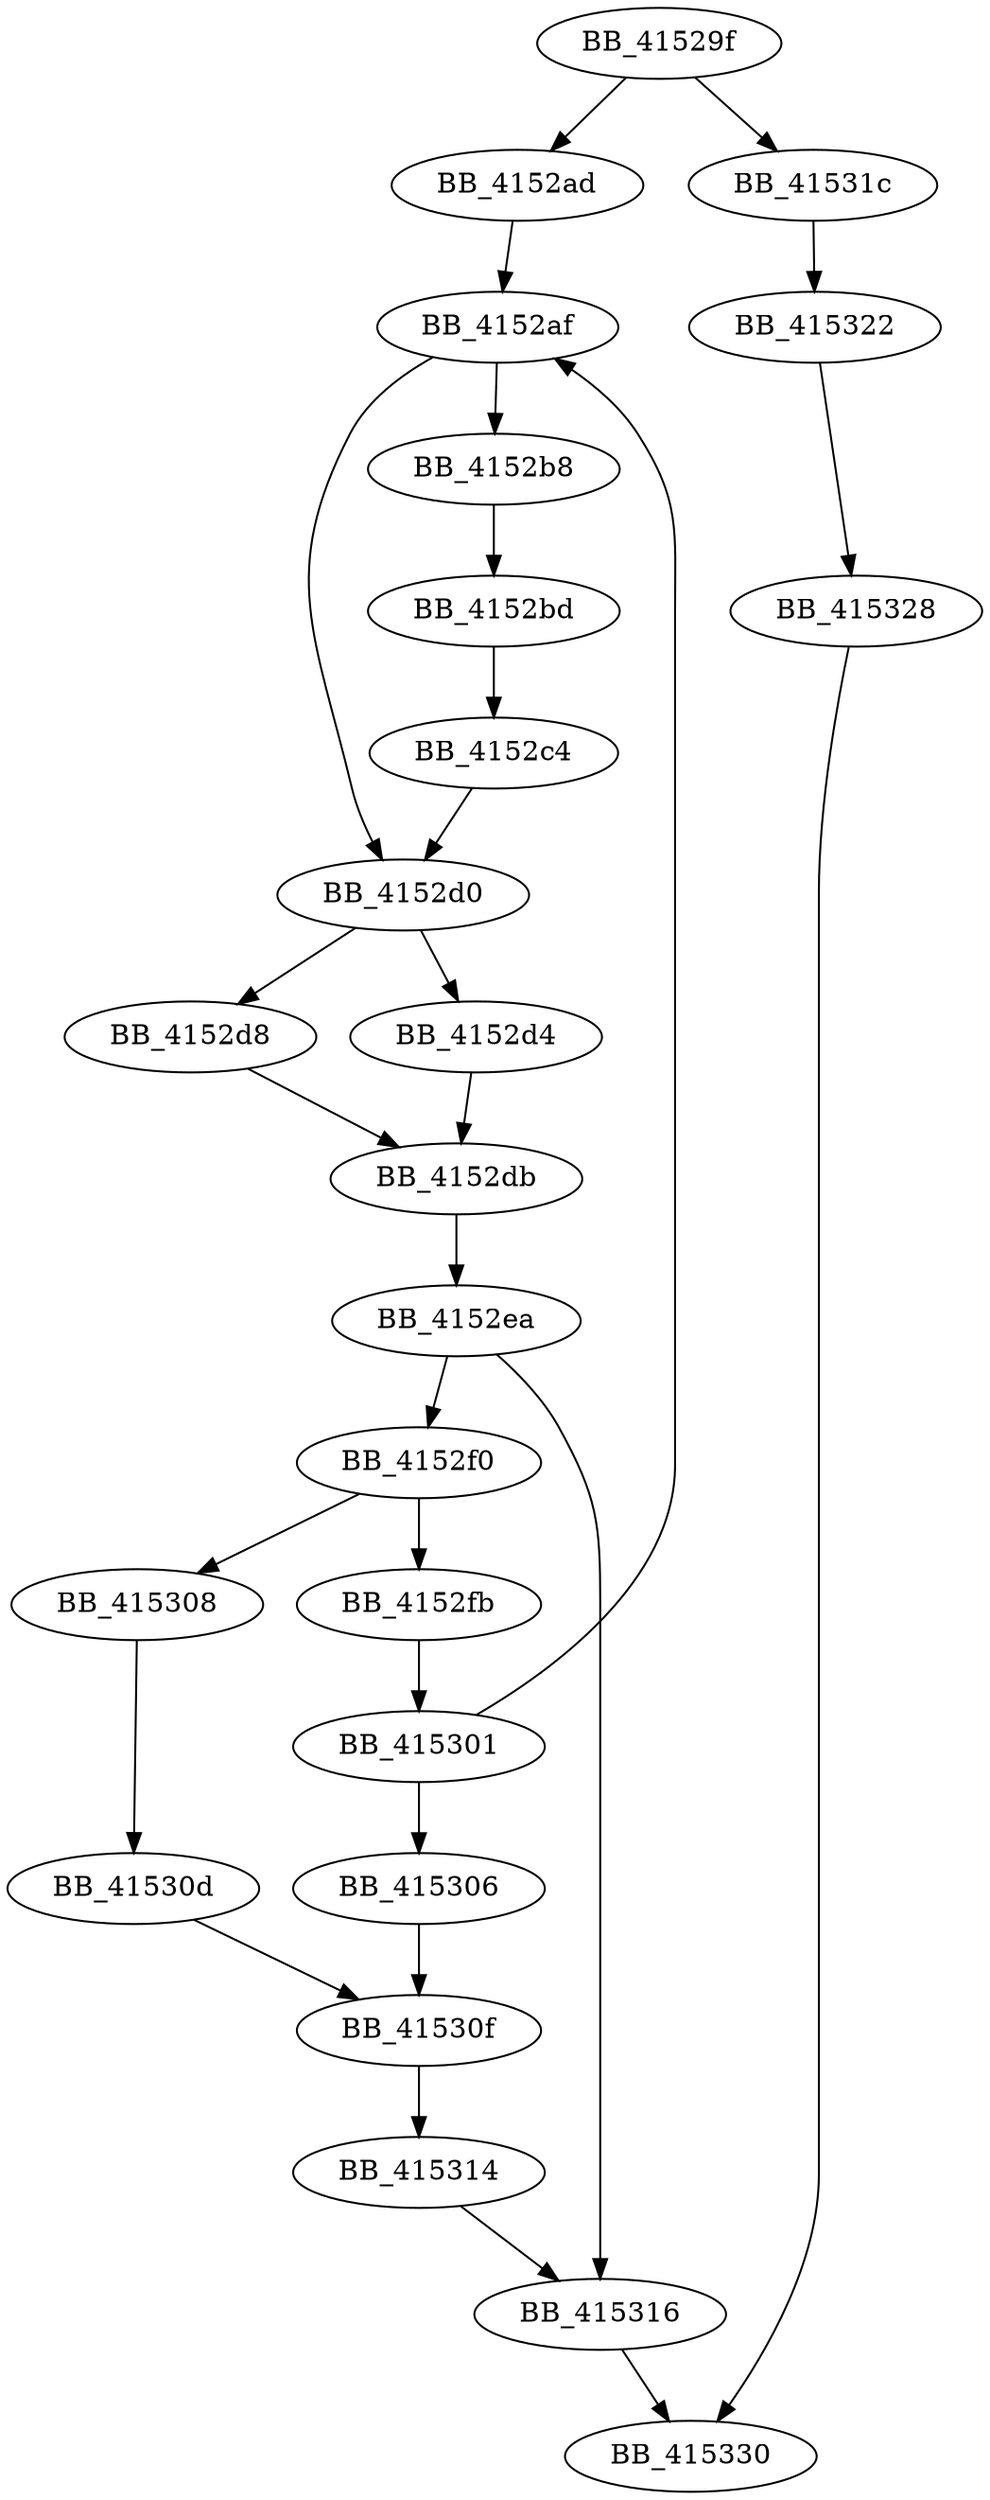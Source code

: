 DiGraph _malloc{
BB_41529f->BB_4152ad
BB_41529f->BB_41531c
BB_4152ad->BB_4152af
BB_4152af->BB_4152b8
BB_4152af->BB_4152d0
BB_4152b8->BB_4152bd
BB_4152bd->BB_4152c4
BB_4152c4->BB_4152d0
BB_4152d0->BB_4152d4
BB_4152d0->BB_4152d8
BB_4152d4->BB_4152db
BB_4152d8->BB_4152db
BB_4152db->BB_4152ea
BB_4152ea->BB_4152f0
BB_4152ea->BB_415316
BB_4152f0->BB_4152fb
BB_4152f0->BB_415308
BB_4152fb->BB_415301
BB_415301->BB_4152af
BB_415301->BB_415306
BB_415306->BB_41530f
BB_415308->BB_41530d
BB_41530d->BB_41530f
BB_41530f->BB_415314
BB_415314->BB_415316
BB_415316->BB_415330
BB_41531c->BB_415322
BB_415322->BB_415328
BB_415328->BB_415330
}

